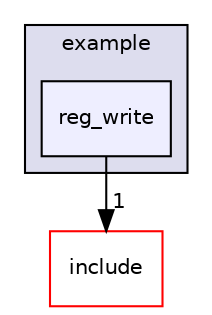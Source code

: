 digraph "example/reg_write" {
  compound=true
  node [ fontsize="10", fontname="Helvetica"];
  edge [ labelfontsize="10", labelfontname="Helvetica"];
  subgraph clusterdir_cfafba98a580ce4b62f8a6fa96d7cbb0 {
    graph [ bgcolor="#ddddee", pencolor="black", label="example" fontname="Helvetica", fontsize="10", URL="dir_cfafba98a580ce4b62f8a6fa96d7cbb0.html"]
  dir_cbcd2f099b954654dfa34b6022435d31 [shape=box, label="reg_write", style="filled", fillcolor="#eeeeff", pencolor="black", URL="dir_cbcd2f099b954654dfa34b6022435d31.html"];
  }
  dir_d44c64559bbebec7f509842c48db8b23 [shape=box label="include" fillcolor="white" style="filled" color="red" URL="dir_d44c64559bbebec7f509842c48db8b23.html"];
  dir_cbcd2f099b954654dfa34b6022435d31->dir_d44c64559bbebec7f509842c48db8b23 [headlabel="1", labeldistance=1.5 headhref="dir_000005_000006.html"];
}
